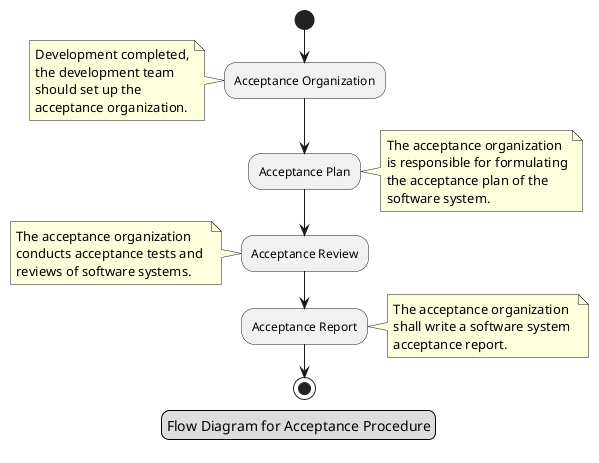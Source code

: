' !include https://raw.githubusercontent.com/bschwarz/puml-themes/master/themes/cerulean/puml-theme-cerulean.puml
	
@startuml
' !theme plain
start
:Acceptance Organization;
note left
  Development completed,
  the development team
  should set up the
  acceptance organization.
end note
:Acceptance Plan;
note right
  The acceptance organization
  is responsible for formulating
  the acceptance plan of the 
  software system.
end note
:Acceptance Review;
note left
  The acceptance organization 
  conducts acceptance tests and 
  reviews of software systems.
end note
:Acceptance Report;
note right
  The acceptance organization 
  shall write a software system 
  acceptance report.
end note
stop

legend center
Flow Diagram for Acceptance Procedure
endlegend

@enduml
